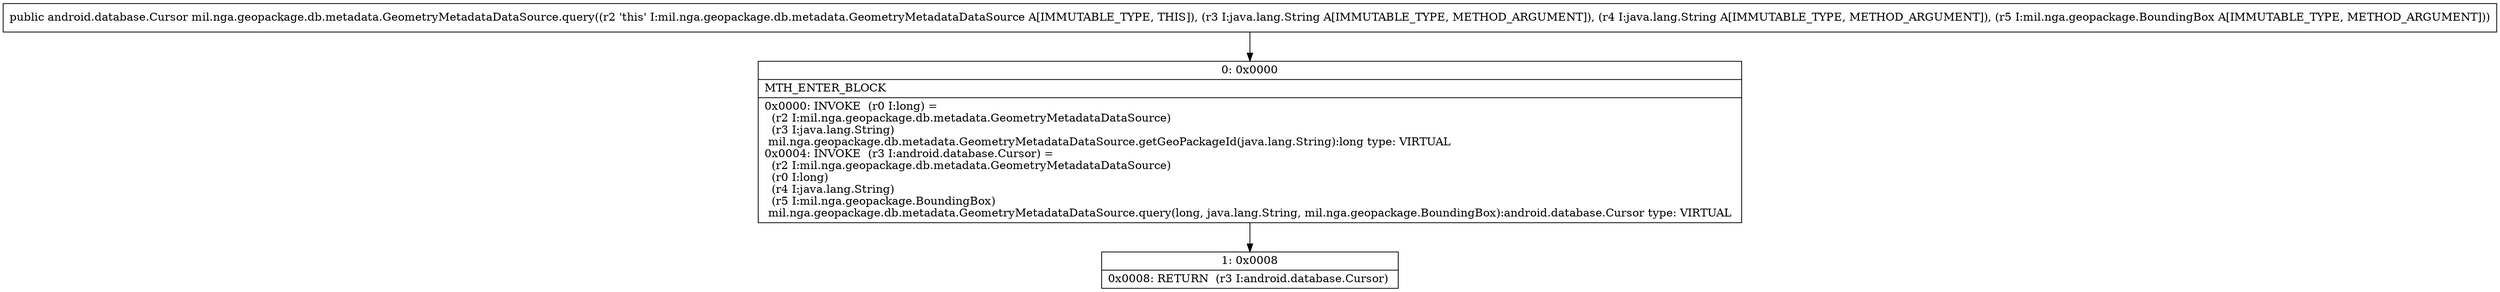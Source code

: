 digraph "CFG formil.nga.geopackage.db.metadata.GeometryMetadataDataSource.query(Ljava\/lang\/String;Ljava\/lang\/String;Lmil\/nga\/geopackage\/BoundingBox;)Landroid\/database\/Cursor;" {
Node_0 [shape=record,label="{0\:\ 0x0000|MTH_ENTER_BLOCK\l|0x0000: INVOKE  (r0 I:long) = \l  (r2 I:mil.nga.geopackage.db.metadata.GeometryMetadataDataSource)\l  (r3 I:java.lang.String)\l mil.nga.geopackage.db.metadata.GeometryMetadataDataSource.getGeoPackageId(java.lang.String):long type: VIRTUAL \l0x0004: INVOKE  (r3 I:android.database.Cursor) = \l  (r2 I:mil.nga.geopackage.db.metadata.GeometryMetadataDataSource)\l  (r0 I:long)\l  (r4 I:java.lang.String)\l  (r5 I:mil.nga.geopackage.BoundingBox)\l mil.nga.geopackage.db.metadata.GeometryMetadataDataSource.query(long, java.lang.String, mil.nga.geopackage.BoundingBox):android.database.Cursor type: VIRTUAL \l}"];
Node_1 [shape=record,label="{1\:\ 0x0008|0x0008: RETURN  (r3 I:android.database.Cursor) \l}"];
MethodNode[shape=record,label="{public android.database.Cursor mil.nga.geopackage.db.metadata.GeometryMetadataDataSource.query((r2 'this' I:mil.nga.geopackage.db.metadata.GeometryMetadataDataSource A[IMMUTABLE_TYPE, THIS]), (r3 I:java.lang.String A[IMMUTABLE_TYPE, METHOD_ARGUMENT]), (r4 I:java.lang.String A[IMMUTABLE_TYPE, METHOD_ARGUMENT]), (r5 I:mil.nga.geopackage.BoundingBox A[IMMUTABLE_TYPE, METHOD_ARGUMENT])) }"];
MethodNode -> Node_0;
Node_0 -> Node_1;
}

